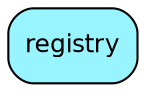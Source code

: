 digraph registry  {
node [shape = box style="rounded, filled" fontname = "Helvetica" fontsize = "12" ]
edge [fontname = "Helvetica" fontsize = "9"]

registry[fillcolor = "cadetblue1"]
}
